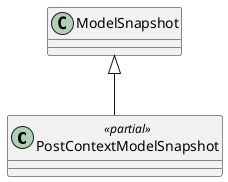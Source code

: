 @startuml
class PostContextModelSnapshot <<partial>> {
}
ModelSnapshot <|-- PostContextModelSnapshot
@enduml
